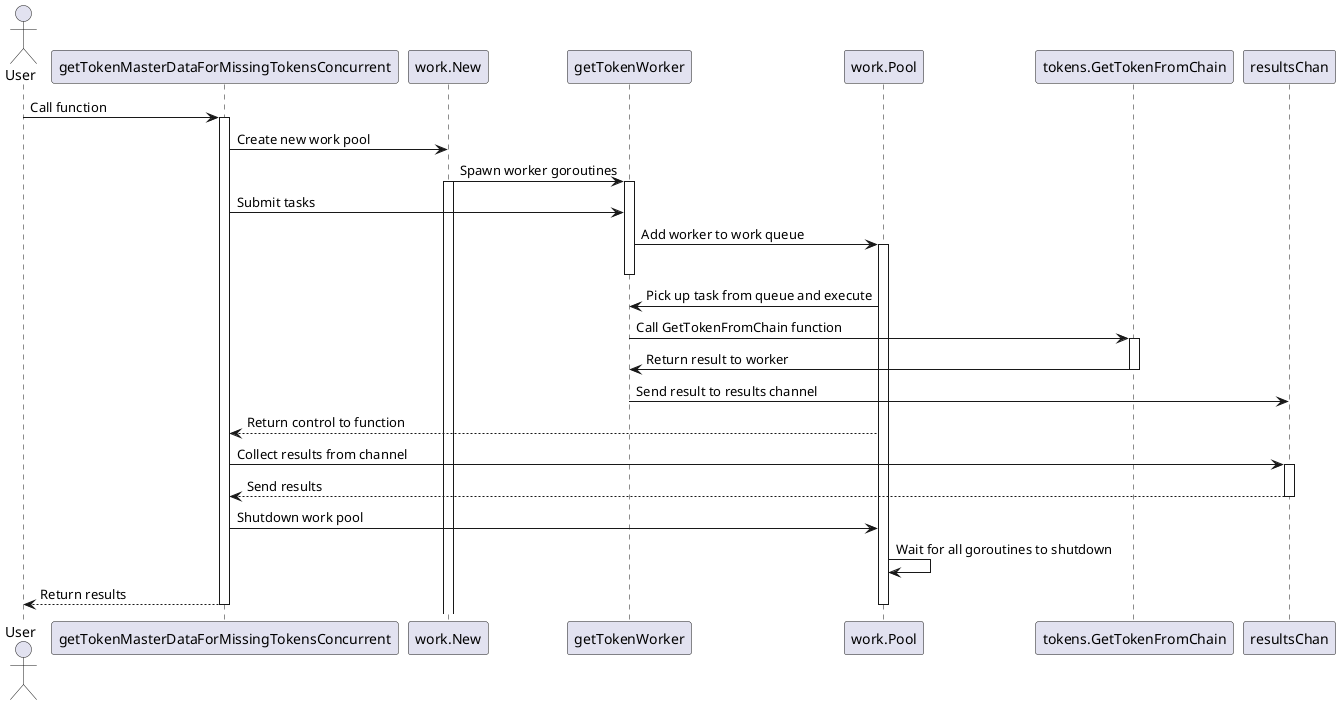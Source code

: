 @startuml

actor User

User -> getTokenMasterDataForMissingTokensConcurrent: Call function

activate getTokenMasterDataForMissingTokensConcurrent

getTokenMasterDataForMissingTokensConcurrent -> work.New: Create new work pool
work.New  -> getTokenWorker: Spawn worker goroutines
activate work.New
activate getTokenWorker

getTokenMasterDataForMissingTokensConcurrent -> getTokenWorker: Submit tasks
getTokenWorker -> work.Pool: Add worker to work queue
activate work.Pool
deactivate getTokenWorker

work.Pool -> getTokenWorker: Pick up task from queue and execute
getTokenWorker  -> tokens.GetTokenFromChain : Call GetTokenFromChain function
activate tokens.GetTokenFromChain
tokens.GetTokenFromChain  -> getTokenWorker : Return result to worker
deactivate tokens.GetTokenFromChain

getTokenWorker  -> resultsChan : Send result to results channel
deactivate getTokenWorker

work.Pool  --> getTokenMasterDataForMissingTokensConcurrent: Return control to function

getTokenMasterDataForMissingTokensConcurrent -> resultsChan : Collect results from channel
activate resultsChan
resultsChan  --> getTokenMasterDataForMissingTokensConcurrent: Send results
deactivate resultsChan

getTokenMasterDataForMissingTokensConcurrent -> work.Pool : Shutdown work pool
work.Pool  -> work.Pool : Wait for all goroutines to shutdown
getTokenMasterDataForMissingTokensConcurrent --> User #Orange: Return results

deactivate work.Pool
deactivate getTokenMasterDataForMissingTokensConcurrent

@enduml

